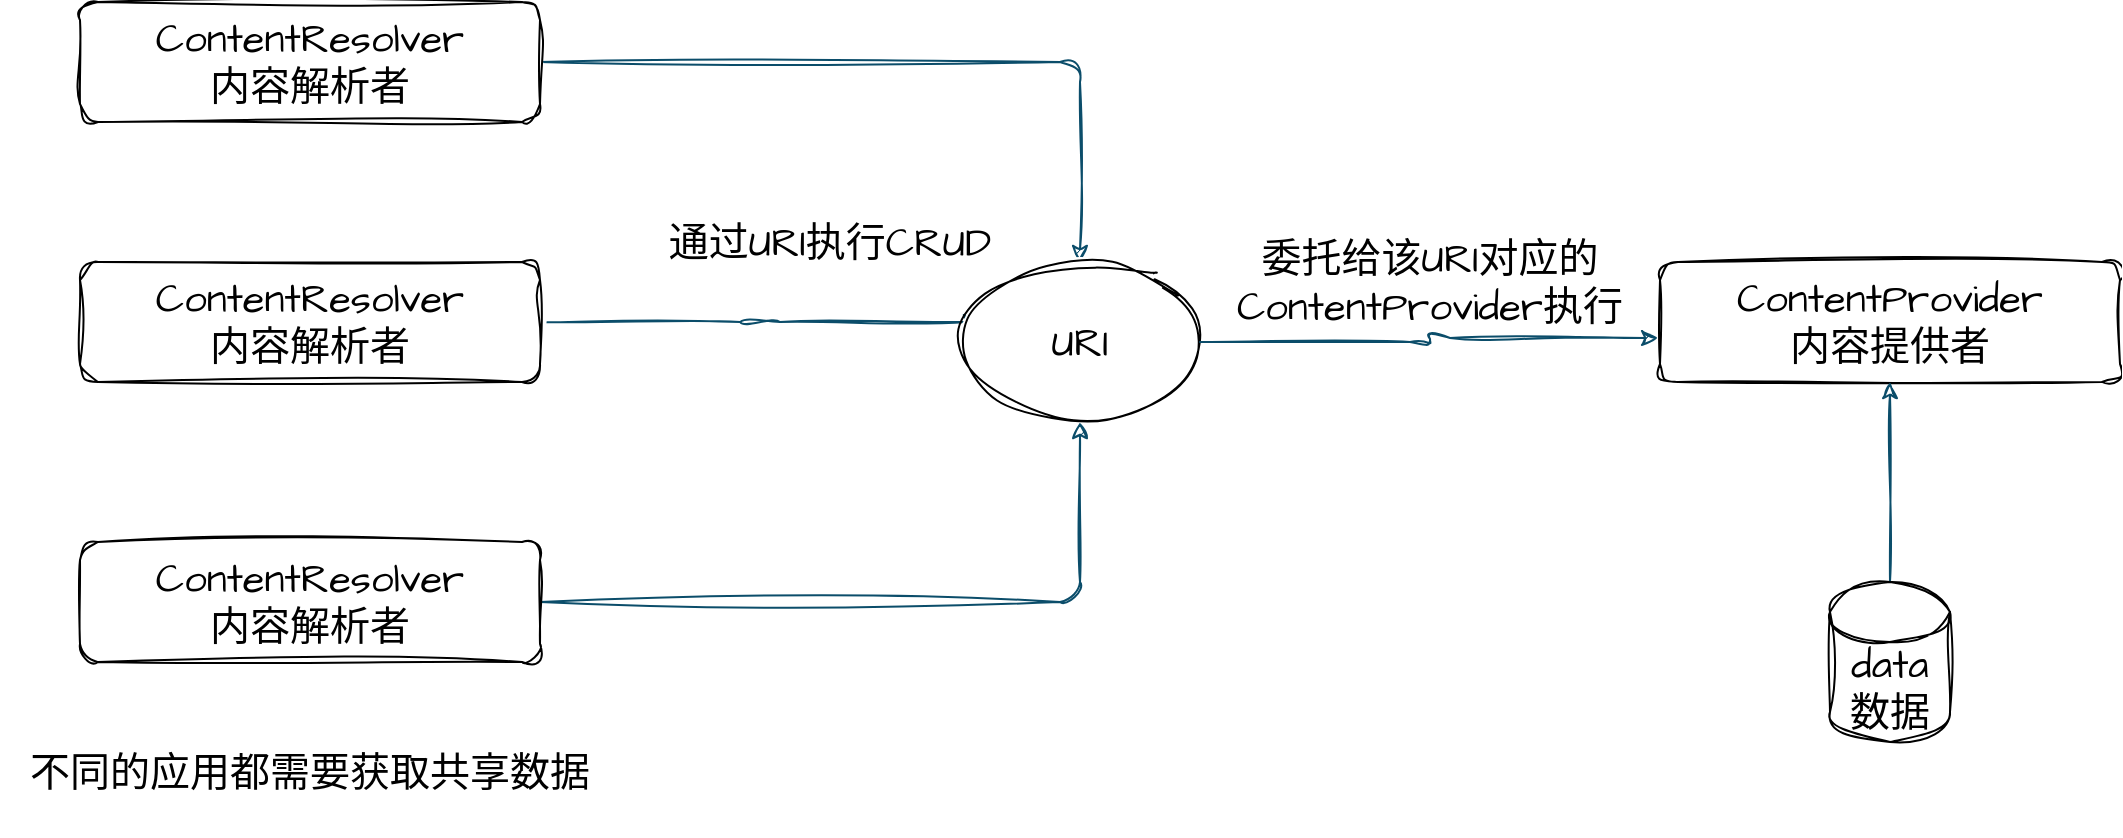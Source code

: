 <mxfile version="22.1.17" type="github">
  <diagram name="第 1 页" id="R-ae_u19jV5YRMJY4c-l">
    <mxGraphModel dx="1878" dy="785" grid="1" gridSize="10" guides="1" tooltips="1" connect="1" arrows="1" fold="1" page="1" pageScale="1" pageWidth="827" pageHeight="1169" math="0" shadow="0">
      <root>
        <mxCell id="0" />
        <mxCell id="1" parent="0" />
        <mxCell id="-hSfUmGaPbUxPJK1ZaHa-3" value="ContentProvider&lt;br&gt;内容提供者" style="rounded=1;whiteSpace=wrap;html=1;hachureGap=4;fontFamily=Architects Daughter;fontSource=https%3A%2F%2Ffonts.googleapis.com%2Fcss%3Ffamily%3DArchitects%2BDaughter;fontSize=20;sketch=1;curveFitting=1;jiggle=2;" vertex="1" parent="1">
          <mxGeometry x="920" y="190" width="230" height="60" as="geometry" />
        </mxCell>
        <mxCell id="-hSfUmGaPbUxPJK1ZaHa-7" style="edgeStyle=orthogonalEdgeStyle;rounded=1;hachureGap=4;orthogonalLoop=1;jettySize=auto;html=1;entryX=0.5;entryY=1;entryDx=0;entryDy=0;strokeColor=#0B4D6A;fontFamily=Architects Daughter;fontSource=https%3A%2F%2Ffonts.googleapis.com%2Fcss%3Ffamily%3DArchitects%2BDaughter;fontSize=16;sketch=1;curveFitting=1;jiggle=2;" edge="1" parent="1" source="-hSfUmGaPbUxPJK1ZaHa-5" target="-hSfUmGaPbUxPJK1ZaHa-3">
          <mxGeometry relative="1" as="geometry" />
        </mxCell>
        <mxCell id="-hSfUmGaPbUxPJK1ZaHa-5" value="data数据" style="shape=cylinder3;whiteSpace=wrap;html=1;boundedLbl=1;backgroundOutline=1;size=15;hachureGap=4;fontFamily=Architects Daughter;fontSource=https%3A%2F%2Ffonts.googleapis.com%2Fcss%3Ffamily%3DArchitects%2BDaughter;fontSize=20;rounded=1;sketch=1;curveFitting=1;jiggle=2;" vertex="1" parent="1">
          <mxGeometry x="1005" y="350" width="60" height="80" as="geometry" />
        </mxCell>
        <mxCell id="-hSfUmGaPbUxPJK1ZaHa-18" style="edgeStyle=orthogonalEdgeStyle;rounded=1;hachureGap=4;orthogonalLoop=1;jettySize=auto;html=1;strokeColor=#0B4D6A;fontFamily=Architects Daughter;fontSource=https%3A%2F%2Ffonts.googleapis.com%2Fcss%3Ffamily%3DArchitects%2BDaughter;fontSize=16;sketch=1;curveFitting=1;jiggle=2;" edge="1" parent="1" source="-hSfUmGaPbUxPJK1ZaHa-10">
          <mxGeometry relative="1" as="geometry">
            <mxPoint x="580" y="220" as="targetPoint" />
          </mxGeometry>
        </mxCell>
        <mxCell id="-hSfUmGaPbUxPJK1ZaHa-10" value="ContentResolver&lt;br&gt;内容解析者" style="rounded=1;whiteSpace=wrap;html=1;hachureGap=4;fontFamily=Architects Daughter;fontSource=https%3A%2F%2Ffonts.googleapis.com%2Fcss%3Ffamily%3DArchitects%2BDaughter;fontSize=20;sketch=1;curveFitting=1;jiggle=2;" vertex="1" parent="1">
          <mxGeometry x="130" y="190" width="230" height="60" as="geometry" />
        </mxCell>
        <mxCell id="-hSfUmGaPbUxPJK1ZaHa-20" style="edgeStyle=orthogonalEdgeStyle;rounded=1;hachureGap=4;orthogonalLoop=1;jettySize=auto;html=1;strokeColor=#0B4D6A;fontFamily=Architects Daughter;fontSource=https%3A%2F%2Ffonts.googleapis.com%2Fcss%3Ffamily%3DArchitects%2BDaughter;fontSize=16;sketch=1;curveFitting=1;jiggle=2;" edge="1" parent="1" source="-hSfUmGaPbUxPJK1ZaHa-11" target="-hSfUmGaPbUxPJK1ZaHa-13">
          <mxGeometry relative="1" as="geometry" />
        </mxCell>
        <mxCell id="-hSfUmGaPbUxPJK1ZaHa-11" value="ContentResolver&lt;br&gt;内容解析者" style="rounded=1;whiteSpace=wrap;html=1;hachureGap=4;fontFamily=Architects Daughter;fontSource=https%3A%2F%2Ffonts.googleapis.com%2Fcss%3Ffamily%3DArchitects%2BDaughter;fontSize=20;sketch=1;curveFitting=1;jiggle=2;" vertex="1" parent="1">
          <mxGeometry x="130" y="60" width="230" height="60" as="geometry" />
        </mxCell>
        <mxCell id="-hSfUmGaPbUxPJK1ZaHa-21" style="edgeStyle=orthogonalEdgeStyle;rounded=1;hachureGap=4;orthogonalLoop=1;jettySize=auto;html=1;strokeColor=#0B4D6A;fontFamily=Architects Daughter;fontSource=https%3A%2F%2Ffonts.googleapis.com%2Fcss%3Ffamily%3DArchitects%2BDaughter;fontSize=16;sketch=1;curveFitting=1;jiggle=2;" edge="1" parent="1" source="-hSfUmGaPbUxPJK1ZaHa-12" target="-hSfUmGaPbUxPJK1ZaHa-13">
          <mxGeometry relative="1" as="geometry">
            <mxPoint x="640" y="280" as="targetPoint" />
          </mxGeometry>
        </mxCell>
        <mxCell id="-hSfUmGaPbUxPJK1ZaHa-12" value="ContentResolver&lt;br&gt;内容解析者" style="rounded=1;whiteSpace=wrap;html=1;hachureGap=4;fontFamily=Architects Daughter;fontSource=https%3A%2F%2Ffonts.googleapis.com%2Fcss%3Ffamily%3DArchitects%2BDaughter;fontSize=20;sketch=1;curveFitting=1;jiggle=2;" vertex="1" parent="1">
          <mxGeometry x="130" y="330" width="230" height="60" as="geometry" />
        </mxCell>
        <mxCell id="-hSfUmGaPbUxPJK1ZaHa-13" value="URI" style="ellipse;whiteSpace=wrap;html=1;hachureGap=4;fontFamily=Architects Daughter;fontSource=https%3A%2F%2Ffonts.googleapis.com%2Fcss%3Ffamily%3DArchitects%2BDaughter;fontSize=20;rounded=1;sketch=1;curveFitting=1;jiggle=2;" vertex="1" parent="1">
          <mxGeometry x="570" y="190" width="120" height="80" as="geometry" />
        </mxCell>
        <mxCell id="-hSfUmGaPbUxPJK1ZaHa-24" style="edgeStyle=orthogonalEdgeStyle;rounded=1;hachureGap=4;orthogonalLoop=1;jettySize=auto;html=1;entryX=-0.004;entryY=0.633;entryDx=0;entryDy=0;entryPerimeter=0;strokeColor=#0B4D6A;fontFamily=Architects Daughter;fontSource=https%3A%2F%2Ffonts.googleapis.com%2Fcss%3Ffamily%3DArchitects%2BDaughter;fontSize=16;sketch=1;curveFitting=1;jiggle=2;" edge="1" parent="1" source="-hSfUmGaPbUxPJK1ZaHa-13" target="-hSfUmGaPbUxPJK1ZaHa-3">
          <mxGeometry relative="1" as="geometry" />
        </mxCell>
        <mxCell id="-hSfUmGaPbUxPJK1ZaHa-26" value="&lt;p&gt;&lt;font color=&quot;#000000&quot;&gt;不同的应用都需要获取共享数据&lt;/font&gt;&lt;/p&gt;" style="text;html=1;strokeColor=none;fillColor=none;align=center;verticalAlign=middle;whiteSpace=wrap;rounded=1;fontSize=20;fontFamily=Architects Daughter;fontColor=#EEEEEE;sketch=1;curveFitting=1;jiggle=2;" vertex="1" parent="1">
          <mxGeometry x="90" y="420" width="310" height="50" as="geometry" />
        </mxCell>
        <mxCell id="-hSfUmGaPbUxPJK1ZaHa-27" value="通过URI执行CRUD" style="text;html=1;strokeColor=none;fillColor=none;align=center;verticalAlign=middle;whiteSpace=wrap;rounded=0;fontSize=20;fontFamily=Architects Daughter;" vertex="1" parent="1">
          <mxGeometry x="360" y="170" width="290" height="20" as="geometry" />
        </mxCell>
        <mxCell id="-hSfUmGaPbUxPJK1ZaHa-28" value="委托给该URI对应的ContentProvider执行" style="text;html=1;strokeColor=none;fillColor=none;align=center;verticalAlign=middle;whiteSpace=wrap;rounded=0;fontSize=20;fontFamily=Architects Daughter;" vertex="1" parent="1">
          <mxGeometry x="660" y="190" width="290" height="20" as="geometry" />
        </mxCell>
      </root>
    </mxGraphModel>
  </diagram>
</mxfile>
